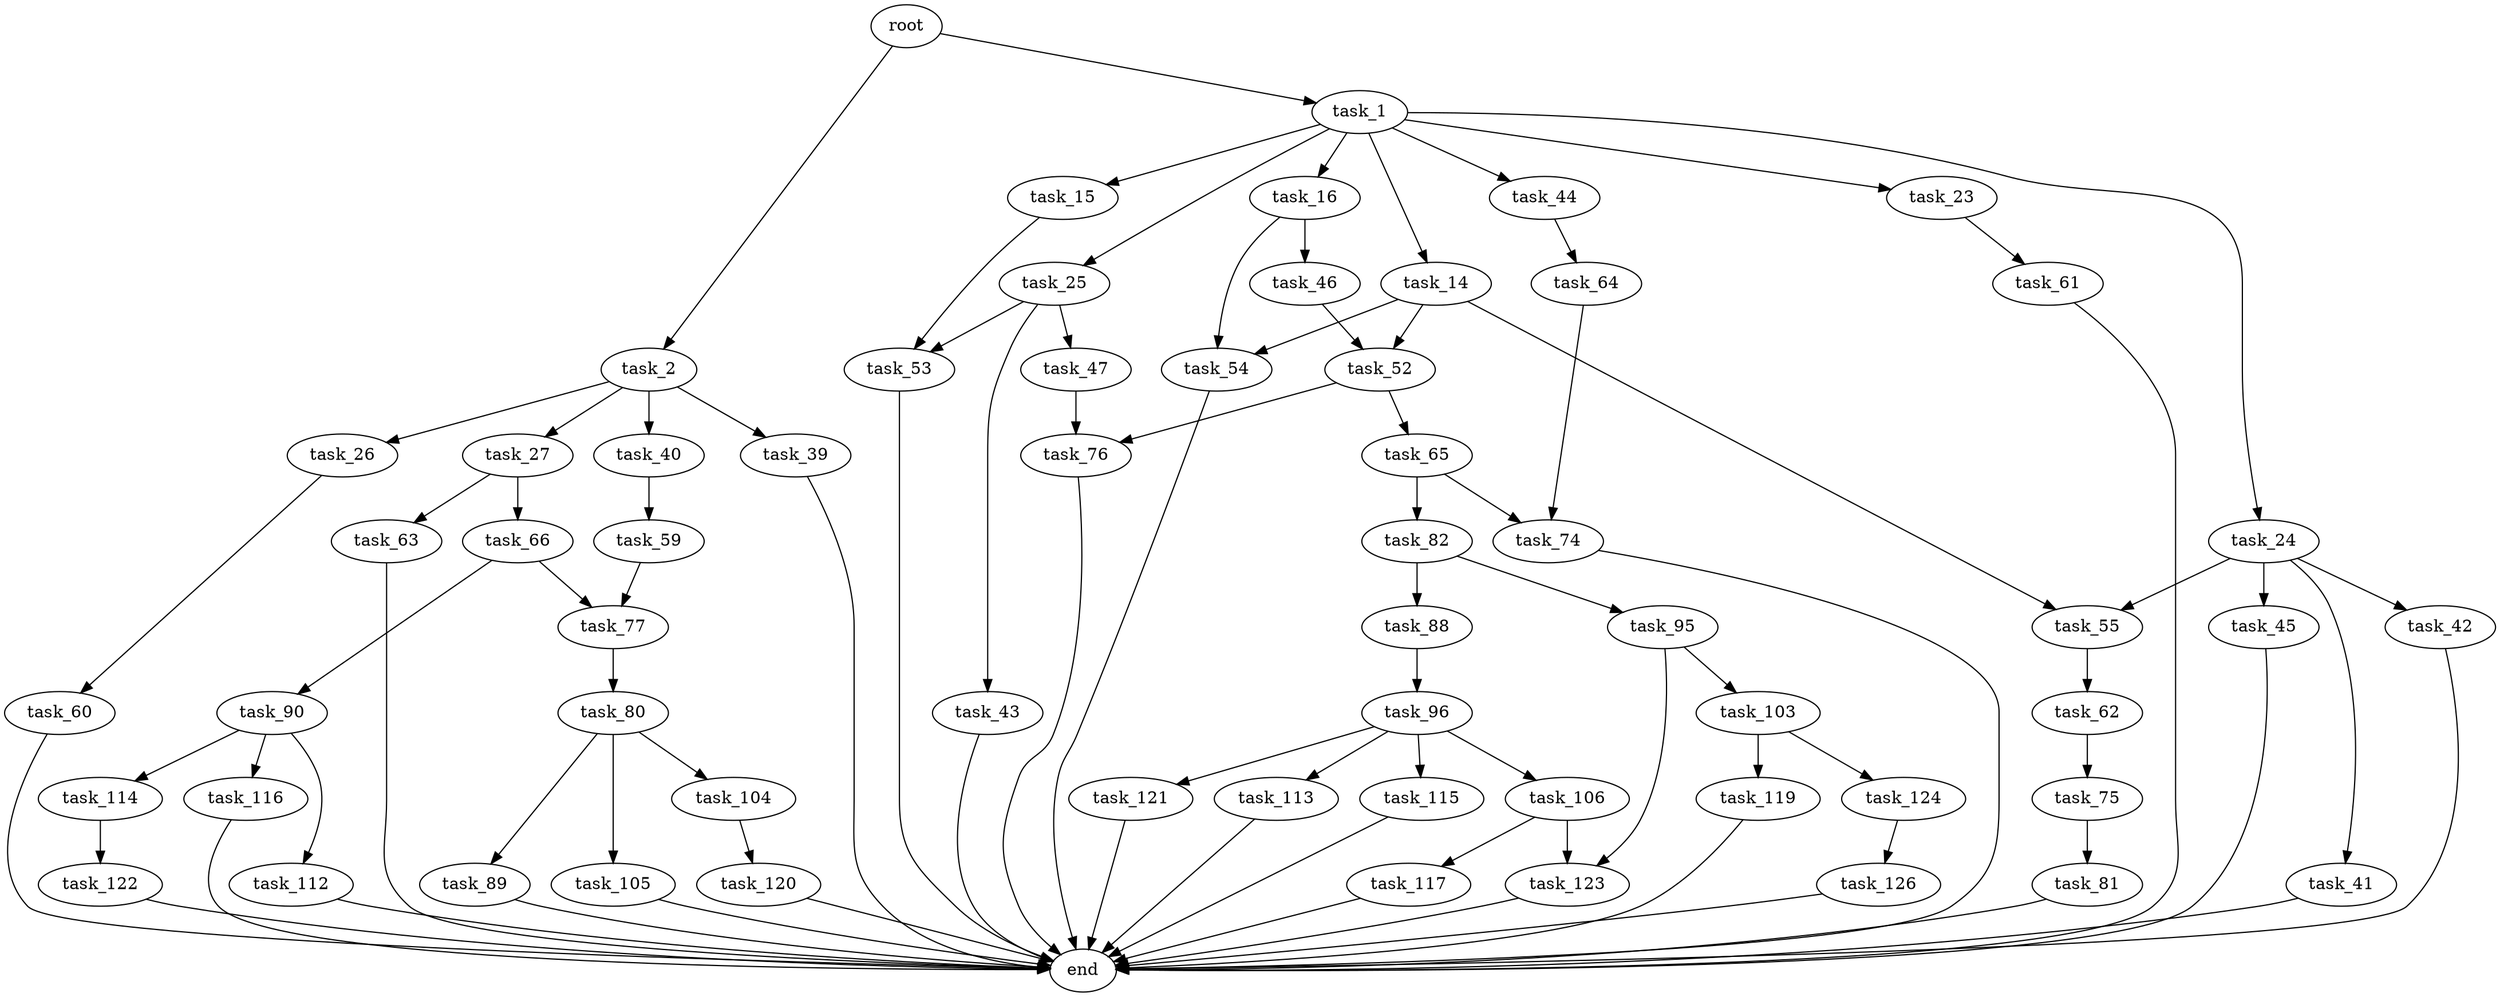 digraph G {
  root [size="0.000000"];
  task_1 [size="68719476736.000000"];
  task_2 [size="40720129478.000000"];
  task_14 [size="18841346700.000000"];
  task_15 [size="47634637749.000000"];
  task_16 [size="549755813888.000000"];
  task_23 [size="68719476736.000000"];
  task_24 [size="68719476736.000000"];
  task_25 [size="5742301918.000000"];
  task_44 [size="273865668.000000"];
  task_26 [size="782757789696.000000"];
  task_27 [size="387542340944.000000"];
  task_39 [size="68719476736.000000"];
  task_40 [size="70480563240.000000"];
  task_52 [size="368293445632.000000"];
  task_54 [size="549755813888.000000"];
  task_55 [size="4669113488.000000"];
  task_53 [size="8589934592.000000"];
  task_46 [size="782757789696.000000"];
  task_61 [size="2628524627.000000"];
  task_41 [size="368293445632.000000"];
  task_42 [size="56835880613.000000"];
  task_45 [size="111636063964.000000"];
  task_43 [size="513758147845.000000"];
  task_47 [size="134217728000.000000"];
  task_60 [size="10758184214.000000"];
  task_63 [size="1073741824000.000000"];
  task_66 [size="8870885495.000000"];
  end [size="0.000000"];
  task_59 [size="1073741824000.000000"];
  task_64 [size="550700046683.000000"];
  task_76 [size="23912535532.000000"];
  task_65 [size="8589934592.000000"];
  task_62 [size="12454172277.000000"];
  task_77 [size="16257526947.000000"];
  task_75 [size="134217728000.000000"];
  task_74 [size="549755813888.000000"];
  task_82 [size="24427506338.000000"];
  task_90 [size="3113929762.000000"];
  task_81 [size="8557004590.000000"];
  task_80 [size="344893923660.000000"];
  task_89 [size="139485804433.000000"];
  task_104 [size="772149350069.000000"];
  task_105 [size="8430781406.000000"];
  task_88 [size="2992462535.000000"];
  task_95 [size="368293445632.000000"];
  task_96 [size="134217728000.000000"];
  task_112 [size="2113152357.000000"];
  task_114 [size="231928233984.000000"];
  task_116 [size="15173848946.000000"];
  task_103 [size="6005243380.000000"];
  task_123 [size="12919436009.000000"];
  task_106 [size="92697763903.000000"];
  task_113 [size="387315242241.000000"];
  task_115 [size="1073741824000.000000"];
  task_121 [size="25760466814.000000"];
  task_119 [size="110391441426.000000"];
  task_124 [size="134217728000.000000"];
  task_120 [size="14103465464.000000"];
  task_117 [size="12502650723.000000"];
  task_122 [size="1226840119582.000000"];
  task_126 [size="129118538718.000000"];

  root -> task_1 [size="1.000000"];
  root -> task_2 [size="1.000000"];
  task_1 -> task_14 [size="134217728.000000"];
  task_1 -> task_15 [size="134217728.000000"];
  task_1 -> task_16 [size="134217728.000000"];
  task_1 -> task_23 [size="134217728.000000"];
  task_1 -> task_24 [size="134217728.000000"];
  task_1 -> task_25 [size="134217728.000000"];
  task_1 -> task_44 [size="134217728.000000"];
  task_2 -> task_26 [size="838860800.000000"];
  task_2 -> task_27 [size="838860800.000000"];
  task_2 -> task_39 [size="838860800.000000"];
  task_2 -> task_40 [size="838860800.000000"];
  task_14 -> task_52 [size="838860800.000000"];
  task_14 -> task_54 [size="838860800.000000"];
  task_14 -> task_55 [size="838860800.000000"];
  task_15 -> task_53 [size="75497472.000000"];
  task_16 -> task_46 [size="536870912.000000"];
  task_16 -> task_54 [size="536870912.000000"];
  task_23 -> task_61 [size="134217728.000000"];
  task_24 -> task_41 [size="134217728.000000"];
  task_24 -> task_42 [size="134217728.000000"];
  task_24 -> task_45 [size="134217728.000000"];
  task_24 -> task_55 [size="134217728.000000"];
  task_25 -> task_43 [size="411041792.000000"];
  task_25 -> task_47 [size="411041792.000000"];
  task_25 -> task_53 [size="411041792.000000"];
  task_44 -> task_64 [size="33554432.000000"];
  task_26 -> task_60 [size="679477248.000000"];
  task_27 -> task_63 [size="679477248.000000"];
  task_27 -> task_66 [size="679477248.000000"];
  task_39 -> end [size="1.000000"];
  task_40 -> task_59 [size="134217728.000000"];
  task_52 -> task_65 [size="411041792.000000"];
  task_52 -> task_76 [size="411041792.000000"];
  task_54 -> end [size="1.000000"];
  task_55 -> task_62 [size="75497472.000000"];
  task_53 -> end [size="1.000000"];
  task_46 -> task_52 [size="679477248.000000"];
  task_61 -> end [size="1.000000"];
  task_41 -> end [size="1.000000"];
  task_42 -> end [size="1.000000"];
  task_45 -> end [size="1.000000"];
  task_43 -> end [size="1.000000"];
  task_47 -> task_76 [size="209715200.000000"];
  task_60 -> end [size="1.000000"];
  task_63 -> end [size="1.000000"];
  task_66 -> task_77 [size="209715200.000000"];
  task_66 -> task_90 [size="209715200.000000"];
  task_59 -> task_77 [size="838860800.000000"];
  task_64 -> task_74 [size="411041792.000000"];
  task_76 -> end [size="1.000000"];
  task_65 -> task_74 [size="33554432.000000"];
  task_65 -> task_82 [size="33554432.000000"];
  task_62 -> task_75 [size="209715200.000000"];
  task_77 -> task_80 [size="301989888.000000"];
  task_75 -> task_81 [size="209715200.000000"];
  task_74 -> end [size="1.000000"];
  task_82 -> task_88 [size="536870912.000000"];
  task_82 -> task_95 [size="536870912.000000"];
  task_90 -> task_112 [size="209715200.000000"];
  task_90 -> task_114 [size="209715200.000000"];
  task_90 -> task_116 [size="209715200.000000"];
  task_81 -> end [size="1.000000"];
  task_80 -> task_89 [size="536870912.000000"];
  task_80 -> task_104 [size="536870912.000000"];
  task_80 -> task_105 [size="536870912.000000"];
  task_89 -> end [size="1.000000"];
  task_104 -> task_120 [size="679477248.000000"];
  task_105 -> end [size="1.000000"];
  task_88 -> task_96 [size="209715200.000000"];
  task_95 -> task_103 [size="411041792.000000"];
  task_95 -> task_123 [size="411041792.000000"];
  task_96 -> task_106 [size="209715200.000000"];
  task_96 -> task_113 [size="209715200.000000"];
  task_96 -> task_115 [size="209715200.000000"];
  task_96 -> task_121 [size="209715200.000000"];
  task_112 -> end [size="1.000000"];
  task_114 -> task_122 [size="301989888.000000"];
  task_116 -> end [size="1.000000"];
  task_103 -> task_119 [size="679477248.000000"];
  task_103 -> task_124 [size="679477248.000000"];
  task_123 -> end [size="1.000000"];
  task_106 -> task_117 [size="209715200.000000"];
  task_106 -> task_123 [size="209715200.000000"];
  task_113 -> end [size="1.000000"];
  task_115 -> end [size="1.000000"];
  task_121 -> end [size="1.000000"];
  task_119 -> end [size="1.000000"];
  task_124 -> task_126 [size="209715200.000000"];
  task_120 -> end [size="1.000000"];
  task_117 -> end [size="1.000000"];
  task_122 -> end [size="1.000000"];
  task_126 -> end [size="1.000000"];
}
